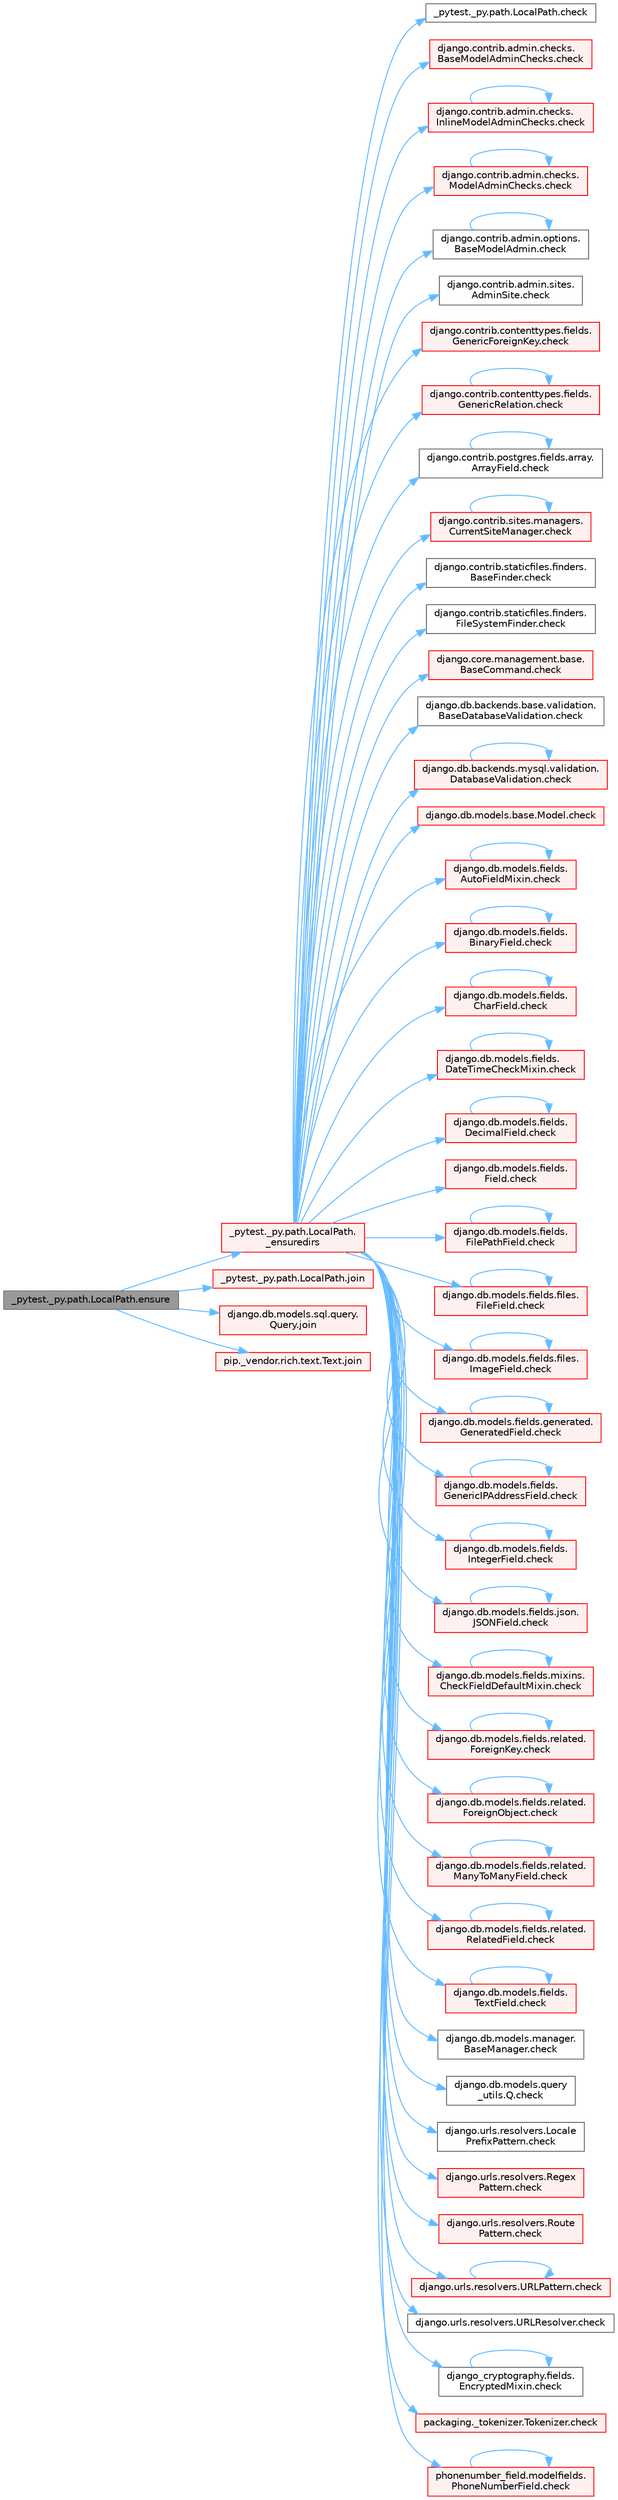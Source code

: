digraph "_pytest._py.path.LocalPath.ensure"
{
 // LATEX_PDF_SIZE
  bgcolor="transparent";
  edge [fontname=Helvetica,fontsize=10,labelfontname=Helvetica,labelfontsize=10];
  node [fontname=Helvetica,fontsize=10,shape=box,height=0.2,width=0.4];
  rankdir="LR";
  Node1 [id="Node000001",label="_pytest._py.path.LocalPath.ensure",height=0.2,width=0.4,color="gray40", fillcolor="grey60", style="filled", fontcolor="black",tooltip=" "];
  Node1 -> Node2 [id="edge1_Node000001_Node000002",color="steelblue1",style="solid",tooltip=" "];
  Node2 [id="Node000002",label="_pytest._py.path.LocalPath.\l_ensuredirs",height=0.2,width=0.4,color="red", fillcolor="#FFF0F0", style="filled",URL="$class__pytest_1_1__py_1_1path_1_1_local_path.html#a0fa56f7616aa9008fbda709b5bd46302",tooltip=" "];
  Node2 -> Node3 [id="edge2_Node000002_Node000003",color="steelblue1",style="solid",tooltip=" "];
  Node3 [id="Node000003",label="_pytest._py.path.LocalPath.check",height=0.2,width=0.4,color="grey40", fillcolor="white", style="filled",URL="$class__pytest_1_1__py_1_1path_1_1_local_path.html#a4b987fb8998938ae4a5f4ed6aebf69ea",tooltip=" "];
  Node2 -> Node4 [id="edge3_Node000002_Node000004",color="steelblue1",style="solid",tooltip=" "];
  Node4 [id="Node000004",label="django.contrib.admin.checks.\lBaseModelAdminChecks.check",height=0.2,width=0.4,color="red", fillcolor="#FFF0F0", style="filled",URL="$classdjango_1_1contrib_1_1admin_1_1checks_1_1_base_model_admin_checks.html#a11595bf2b8d59e96fee553e518494d6d",tooltip=" "];
  Node2 -> Node37 [id="edge4_Node000002_Node000037",color="steelblue1",style="solid",tooltip=" "];
  Node37 [id="Node000037",label="django.contrib.admin.checks.\lInlineModelAdminChecks.check",height=0.2,width=0.4,color="red", fillcolor="#FFF0F0", style="filled",URL="$classdjango_1_1contrib_1_1admin_1_1checks_1_1_inline_model_admin_checks.html#acdf096659f73e5facb970e774e61f7cc",tooltip=" "];
  Node37 -> Node37 [id="edge5_Node000037_Node000037",color="steelblue1",style="solid",tooltip=" "];
  Node2 -> Node46 [id="edge6_Node000002_Node000046",color="steelblue1",style="solid",tooltip=" "];
  Node46 [id="Node000046",label="django.contrib.admin.checks.\lModelAdminChecks.check",height=0.2,width=0.4,color="red", fillcolor="#FFF0F0", style="filled",URL="$classdjango_1_1contrib_1_1admin_1_1checks_1_1_model_admin_checks.html#afedbd9df38a2915eb0a5a9cea0731bc3",tooltip=" "];
  Node46 -> Node46 [id="edge7_Node000046_Node000046",color="steelblue1",style="solid",tooltip=" "];
  Node2 -> Node66 [id="edge8_Node000002_Node000066",color="steelblue1",style="solid",tooltip=" "];
  Node66 [id="Node000066",label="django.contrib.admin.options.\lBaseModelAdmin.check",height=0.2,width=0.4,color="grey40", fillcolor="white", style="filled",URL="$classdjango_1_1contrib_1_1admin_1_1options_1_1_base_model_admin.html#af32f399c528a3e552e7518976cc41a5b",tooltip=" "];
  Node66 -> Node66 [id="edge9_Node000066_Node000066",color="steelblue1",style="solid",tooltip=" "];
  Node2 -> Node67 [id="edge10_Node000002_Node000067",color="steelblue1",style="solid",tooltip=" "];
  Node67 [id="Node000067",label="django.contrib.admin.sites.\lAdminSite.check",height=0.2,width=0.4,color="grey40", fillcolor="white", style="filled",URL="$classdjango_1_1contrib_1_1admin_1_1sites_1_1_admin_site.html#aefedadd8ec4a978001a8182443f0a75e",tooltip=" "];
  Node2 -> Node68 [id="edge11_Node000002_Node000068",color="steelblue1",style="solid",tooltip=" "];
  Node68 [id="Node000068",label="django.contrib.contenttypes.fields.\lGenericForeignKey.check",height=0.2,width=0.4,color="red", fillcolor="#FFF0F0", style="filled",URL="$classdjango_1_1contrib_1_1contenttypes_1_1fields_1_1_generic_foreign_key.html#a825d4540a94bc23ef0ce2a03f4ddb7fc",tooltip=" "];
  Node2 -> Node781 [id="edge12_Node000002_Node000781",color="steelblue1",style="solid",tooltip=" "];
  Node781 [id="Node000781",label="django.contrib.contenttypes.fields.\lGenericRelation.check",height=0.2,width=0.4,color="red", fillcolor="#FFF0F0", style="filled",URL="$classdjango_1_1contrib_1_1contenttypes_1_1fields_1_1_generic_relation.html#a45d009ec3d4930825210c7ec1bc16cac",tooltip=" "];
  Node781 -> Node781 [id="edge13_Node000781_Node000781",color="steelblue1",style="solid",tooltip=" "];
  Node2 -> Node785 [id="edge14_Node000002_Node000785",color="steelblue1",style="solid",tooltip=" "];
  Node785 [id="Node000785",label="django.contrib.postgres.fields.array.\lArrayField.check",height=0.2,width=0.4,color="grey40", fillcolor="white", style="filled",URL="$classdjango_1_1contrib_1_1postgres_1_1fields_1_1array_1_1_array_field.html#a3bfc183c9c8aad5ba35799fd720e9105",tooltip=" "];
  Node785 -> Node785 [id="edge15_Node000785_Node000785",color="steelblue1",style="solid",tooltip=" "];
  Node2 -> Node786 [id="edge16_Node000002_Node000786",color="steelblue1",style="solid",tooltip=" "];
  Node786 [id="Node000786",label="django.contrib.sites.managers.\lCurrentSiteManager.check",height=0.2,width=0.4,color="red", fillcolor="#FFF0F0", style="filled",URL="$classdjango_1_1contrib_1_1sites_1_1managers_1_1_current_site_manager.html#a24104e33647bb4f4a78f9a3b6f815248",tooltip=" "];
  Node786 -> Node786 [id="edge17_Node000786_Node000786",color="steelblue1",style="solid",tooltip=" "];
  Node2 -> Node1475 [id="edge18_Node000002_Node001475",color="steelblue1",style="solid",tooltip=" "];
  Node1475 [id="Node001475",label="django.contrib.staticfiles.finders.\lBaseFinder.check",height=0.2,width=0.4,color="grey40", fillcolor="white", style="filled",URL="$classdjango_1_1contrib_1_1staticfiles_1_1finders_1_1_base_finder.html#ab92c4f7950eea18b75fdb93463b0d29d",tooltip=" "];
  Node2 -> Node1476 [id="edge19_Node000002_Node001476",color="steelblue1",style="solid",tooltip=" "];
  Node1476 [id="Node001476",label="django.contrib.staticfiles.finders.\lFileSystemFinder.check",height=0.2,width=0.4,color="grey40", fillcolor="white", style="filled",URL="$classdjango_1_1contrib_1_1staticfiles_1_1finders_1_1_file_system_finder.html#a709eac9ec46c5e67a0ba159b658dc15a",tooltip=" "];
  Node2 -> Node1477 [id="edge20_Node000002_Node001477",color="steelblue1",style="solid",tooltip=" "];
  Node1477 [id="Node001477",label="django.core.management.base.\lBaseCommand.check",height=0.2,width=0.4,color="red", fillcolor="#FFF0F0", style="filled",URL="$classdjango_1_1core_1_1management_1_1base_1_1_base_command.html#a0ff1b562b3f6e68600b828fce3cf09b6",tooltip=" "];
  Node2 -> Node1478 [id="edge21_Node000002_Node001478",color="steelblue1",style="solid",tooltip=" "];
  Node1478 [id="Node001478",label="django.db.backends.base.validation.\lBaseDatabaseValidation.check",height=0.2,width=0.4,color="grey40", fillcolor="white", style="filled",URL="$classdjango_1_1db_1_1backends_1_1base_1_1validation_1_1_base_database_validation.html#aba603612877c7a309dad634f434bf751",tooltip=" "];
  Node2 -> Node1479 [id="edge22_Node000002_Node001479",color="steelblue1",style="solid",tooltip=" "];
  Node1479 [id="Node001479",label="django.db.backends.mysql.validation.\lDatabaseValidation.check",height=0.2,width=0.4,color="red", fillcolor="#FFF0F0", style="filled",URL="$classdjango_1_1db_1_1backends_1_1mysql_1_1validation_1_1_database_validation.html#ae97ac90b3d18457f080c5eb1c0412d88",tooltip=" "];
  Node1479 -> Node1479 [id="edge23_Node001479_Node001479",color="steelblue1",style="solid",tooltip=" "];
  Node2 -> Node1481 [id="edge24_Node000002_Node001481",color="steelblue1",style="solid",tooltip=" "];
  Node1481 [id="Node001481",label="django.db.models.base.Model.check",height=0.2,width=0.4,color="red", fillcolor="#FFF0F0", style="filled",URL="$classdjango_1_1db_1_1models_1_1base_1_1_model.html#ab2d7ad77a925236e80619ead6c3d7f4b",tooltip=" "];
  Node2 -> Node1501 [id="edge25_Node000002_Node001501",color="steelblue1",style="solid",tooltip=" "];
  Node1501 [id="Node001501",label="django.db.models.fields.\lAutoFieldMixin.check",height=0.2,width=0.4,color="red", fillcolor="#FFF0F0", style="filled",URL="$classdjango_1_1db_1_1models_1_1fields_1_1_auto_field_mixin.html#a85eb07224cb0ac2d36fbd60bca546bef",tooltip=" "];
  Node1501 -> Node1501 [id="edge26_Node001501_Node001501",color="steelblue1",style="solid",tooltip=" "];
  Node2 -> Node1504 [id="edge27_Node000002_Node001504",color="steelblue1",style="solid",tooltip=" "];
  Node1504 [id="Node001504",label="django.db.models.fields.\lBinaryField.check",height=0.2,width=0.4,color="red", fillcolor="#FFF0F0", style="filled",URL="$classdjango_1_1db_1_1models_1_1fields_1_1_binary_field.html#a51c981fa6aa2a2e1d4efcfa766673646",tooltip=" "];
  Node1504 -> Node1504 [id="edge28_Node001504_Node001504",color="steelblue1",style="solid",tooltip=" "];
  Node2 -> Node1506 [id="edge29_Node000002_Node001506",color="steelblue1",style="solid",tooltip=" "];
  Node1506 [id="Node001506",label="django.db.models.fields.\lCharField.check",height=0.2,width=0.4,color="red", fillcolor="#FFF0F0", style="filled",URL="$classdjango_1_1db_1_1models_1_1fields_1_1_char_field.html#a0eb18a4df8ce40930eb724339c6441b0",tooltip=" "];
  Node1506 -> Node1506 [id="edge30_Node001506_Node001506",color="steelblue1",style="solid",tooltip=" "];
  Node2 -> Node1510 [id="edge31_Node000002_Node001510",color="steelblue1",style="solid",tooltip=" "];
  Node1510 [id="Node001510",label="django.db.models.fields.\lDateTimeCheckMixin.check",height=0.2,width=0.4,color="red", fillcolor="#FFF0F0", style="filled",URL="$classdjango_1_1db_1_1models_1_1fields_1_1_date_time_check_mixin.html#ab7287b8bf80b28f6f50dec25d9a67a3a",tooltip=" "];
  Node1510 -> Node1510 [id="edge32_Node001510_Node001510",color="steelblue1",style="solid",tooltip=" "];
  Node2 -> Node1520 [id="edge33_Node000002_Node001520",color="steelblue1",style="solid",tooltip=" "];
  Node1520 [id="Node001520",label="django.db.models.fields.\lDecimalField.check",height=0.2,width=0.4,color="red", fillcolor="#FFF0F0", style="filled",URL="$classdjango_1_1db_1_1models_1_1fields_1_1_decimal_field.html#ab3ffc1695661a8734c24c28af00b6069",tooltip=" "];
  Node1520 -> Node1520 [id="edge34_Node001520_Node001520",color="steelblue1",style="solid",tooltip=" "];
  Node2 -> Node1524 [id="edge35_Node000002_Node001524",color="steelblue1",style="solid",tooltip=" "];
  Node1524 [id="Node001524",label="django.db.models.fields.\lField.check",height=0.2,width=0.4,color="red", fillcolor="#FFF0F0", style="filled",URL="$classdjango_1_1db_1_1models_1_1fields_1_1_field.html#ad2ebd34e73f0b1ff16ba6b6f155633ac",tooltip=" "];
  Node2 -> Node1551 [id="edge36_Node000002_Node001551",color="steelblue1",style="solid",tooltip=" "];
  Node1551 [id="Node001551",label="django.db.models.fields.\lFilePathField.check",height=0.2,width=0.4,color="red", fillcolor="#FFF0F0", style="filled",URL="$classdjango_1_1db_1_1models_1_1fields_1_1_file_path_field.html#acc2e0785469b1e3140219b0c9a195afb",tooltip=" "];
  Node1551 -> Node1551 [id="edge37_Node001551_Node001551",color="steelblue1",style="solid",tooltip=" "];
  Node2 -> Node1553 [id="edge38_Node000002_Node001553",color="steelblue1",style="solid",tooltip=" "];
  Node1553 [id="Node001553",label="django.db.models.fields.files.\lFileField.check",height=0.2,width=0.4,color="red", fillcolor="#FFF0F0", style="filled",URL="$classdjango_1_1db_1_1models_1_1fields_1_1files_1_1_file_field.html#a8922e0bff68bd802386352a5fccd8a85",tooltip=" "];
  Node1553 -> Node1553 [id="edge39_Node001553_Node001553",color="steelblue1",style="solid",tooltip=" "];
  Node2 -> Node1555 [id="edge40_Node000002_Node001555",color="steelblue1",style="solid",tooltip=" "];
  Node1555 [id="Node001555",label="django.db.models.fields.files.\lImageField.check",height=0.2,width=0.4,color="red", fillcolor="#FFF0F0", style="filled",URL="$classdjango_1_1db_1_1models_1_1fields_1_1files_1_1_image_field.html#a6e057f35358dcae72cbc468e58477f82",tooltip=" "];
  Node1555 -> Node1555 [id="edge41_Node001555_Node001555",color="steelblue1",style="solid",tooltip=" "];
  Node2 -> Node1557 [id="edge42_Node000002_Node001557",color="steelblue1",style="solid",tooltip=" "];
  Node1557 [id="Node001557",label="django.db.models.fields.generated.\lGeneratedField.check",height=0.2,width=0.4,color="red", fillcolor="#FFF0F0", style="filled",URL="$classdjango_1_1db_1_1models_1_1fields_1_1generated_1_1_generated_field.html#a17dcd0f6d6580cb5f6417d8730312ad6",tooltip=" "];
  Node1557 -> Node1557 [id="edge43_Node001557_Node001557",color="steelblue1",style="solid",tooltip=" "];
  Node2 -> Node1564 [id="edge44_Node000002_Node001564",color="steelblue1",style="solid",tooltip=" "];
  Node1564 [id="Node001564",label="django.db.models.fields.\lGenericIPAddressField.check",height=0.2,width=0.4,color="red", fillcolor="#FFF0F0", style="filled",URL="$classdjango_1_1db_1_1models_1_1fields_1_1_generic_i_p_address_field.html#af73879f6f7868b661fe27d031849cbfb",tooltip=" "];
  Node1564 -> Node1564 [id="edge45_Node001564_Node001564",color="steelblue1",style="solid",tooltip=" "];
  Node2 -> Node1566 [id="edge46_Node000002_Node001566",color="steelblue1",style="solid",tooltip=" "];
  Node1566 [id="Node001566",label="django.db.models.fields.\lIntegerField.check",height=0.2,width=0.4,color="red", fillcolor="#FFF0F0", style="filled",URL="$classdjango_1_1db_1_1models_1_1fields_1_1_integer_field.html#a5e5ba3fdfa77ed60312a7d653c18646c",tooltip=" "];
  Node1566 -> Node1566 [id="edge47_Node001566_Node001566",color="steelblue1",style="solid",tooltip=" "];
  Node2 -> Node1568 [id="edge48_Node000002_Node001568",color="steelblue1",style="solid",tooltip=" "];
  Node1568 [id="Node001568",label="django.db.models.fields.json.\lJSONField.check",height=0.2,width=0.4,color="red", fillcolor="#FFF0F0", style="filled",URL="$classdjango_1_1db_1_1models_1_1fields_1_1json_1_1_j_s_o_n_field.html#a3e212f8702c9959a9043f962509472b4",tooltip=" "];
  Node1568 -> Node1568 [id="edge49_Node001568_Node001568",color="steelblue1",style="solid",tooltip=" "];
  Node2 -> Node1569 [id="edge50_Node000002_Node001569",color="steelblue1",style="solid",tooltip=" "];
  Node1569 [id="Node001569",label="django.db.models.fields.mixins.\lCheckFieldDefaultMixin.check",height=0.2,width=0.4,color="red", fillcolor="#FFF0F0", style="filled",URL="$classdjango_1_1db_1_1models_1_1fields_1_1mixins_1_1_check_field_default_mixin.html#a60e678d87f918980b2665c9586ac6e30",tooltip=" "];
  Node1569 -> Node1569 [id="edge51_Node001569_Node001569",color="steelblue1",style="solid",tooltip=" "];
  Node2 -> Node1571 [id="edge52_Node000002_Node001571",color="steelblue1",style="solid",tooltip=" "];
  Node1571 [id="Node001571",label="django.db.models.fields.related.\lForeignKey.check",height=0.2,width=0.4,color="red", fillcolor="#FFF0F0", style="filled",URL="$classdjango_1_1db_1_1models_1_1fields_1_1related_1_1_foreign_key.html#a4f1f9779dfed8a2ecc2ef8e7c763ac2e",tooltip=" "];
  Node1571 -> Node1571 [id="edge53_Node001571_Node001571",color="steelblue1",style="solid",tooltip=" "];
  Node2 -> Node1577 [id="edge54_Node000002_Node001577",color="steelblue1",style="solid",tooltip=" "];
  Node1577 [id="Node001577",label="django.db.models.fields.related.\lForeignObject.check",height=0.2,width=0.4,color="red", fillcolor="#FFF0F0", style="filled",URL="$classdjango_1_1db_1_1models_1_1fields_1_1related_1_1_foreign_object.html#a3f86b34db6a0c837940fd06a738f8874",tooltip=" "];
  Node1577 -> Node1577 [id="edge55_Node001577_Node001577",color="steelblue1",style="solid",tooltip=" "];
  Node2 -> Node1585 [id="edge56_Node000002_Node001585",color="steelblue1",style="solid",tooltip=" "];
  Node1585 [id="Node001585",label="django.db.models.fields.related.\lManyToManyField.check",height=0.2,width=0.4,color="red", fillcolor="#FFF0F0", style="filled",URL="$classdjango_1_1db_1_1models_1_1fields_1_1related_1_1_many_to_many_field.html#a27fb55abc0248b438349aaff84762a70",tooltip=" "];
  Node1585 -> Node1585 [id="edge57_Node001585_Node001585",color="steelblue1",style="solid",tooltip=" "];
  Node2 -> Node1589 [id="edge58_Node000002_Node001589",color="steelblue1",style="solid",tooltip=" "];
  Node1589 [id="Node001589",label="django.db.models.fields.related.\lRelatedField.check",height=0.2,width=0.4,color="red", fillcolor="#FFF0F0", style="filled",URL="$classdjango_1_1db_1_1models_1_1fields_1_1related_1_1_related_field.html#a0a6b770cf843d11a02a7eb2ed80bc434",tooltip=" "];
  Node1589 -> Node1589 [id="edge59_Node001589_Node001589",color="steelblue1",style="solid",tooltip=" "];
  Node2 -> Node1596 [id="edge60_Node000002_Node001596",color="steelblue1",style="solid",tooltip=" "];
  Node1596 [id="Node001596",label="django.db.models.fields.\lTextField.check",height=0.2,width=0.4,color="red", fillcolor="#FFF0F0", style="filled",URL="$classdjango_1_1db_1_1models_1_1fields_1_1_text_field.html#abe02a845bc6d9a80ecb48a81aa75eab2",tooltip=" "];
  Node1596 -> Node1596 [id="edge61_Node001596_Node001596",color="steelblue1",style="solid",tooltip=" "];
  Node2 -> Node1597 [id="edge62_Node000002_Node001597",color="steelblue1",style="solid",tooltip=" "];
  Node1597 [id="Node001597",label="django.db.models.manager.\lBaseManager.check",height=0.2,width=0.4,color="grey40", fillcolor="white", style="filled",URL="$classdjango_1_1db_1_1models_1_1manager_1_1_base_manager.html#a75e1657d2a4fa327ea1abadb6fd8fecc",tooltip=" "];
  Node2 -> Node1598 [id="edge63_Node000002_Node001598",color="steelblue1",style="solid",tooltip=" "];
  Node1598 [id="Node001598",label="django.db.models.query\l_utils.Q.check",height=0.2,width=0.4,color="grey40", fillcolor="white", style="filled",URL="$classdjango_1_1db_1_1models_1_1query__utils_1_1_q.html#a4636baa2ce17e41774ff3dbc101b8282",tooltip=" "];
  Node2 -> Node1599 [id="edge64_Node000002_Node001599",color="steelblue1",style="solid",tooltip=" "];
  Node1599 [id="Node001599",label="django.urls.resolvers.Locale\lPrefixPattern.check",height=0.2,width=0.4,color="grey40", fillcolor="white", style="filled",URL="$classdjango_1_1urls_1_1resolvers_1_1_locale_prefix_pattern.html#a06418738c03259aa6002067b414f0a88",tooltip=" "];
  Node2 -> Node1600 [id="edge65_Node000002_Node001600",color="steelblue1",style="solid",tooltip=" "];
  Node1600 [id="Node001600",label="django.urls.resolvers.Regex\lPattern.check",height=0.2,width=0.4,color="red", fillcolor="#FFF0F0", style="filled",URL="$classdjango_1_1urls_1_1resolvers_1_1_regex_pattern.html#a4fb074a83e87154e285b43ad16965c9d",tooltip=" "];
  Node2 -> Node2292 [id="edge66_Node000002_Node002292",color="steelblue1",style="solid",tooltip=" "];
  Node2292 [id="Node002292",label="django.urls.resolvers.Route\lPattern.check",height=0.2,width=0.4,color="red", fillcolor="#FFF0F0", style="filled",URL="$classdjango_1_1urls_1_1resolvers_1_1_route_pattern.html#a4445d301d14d0624b8cba76ba19cdc4b",tooltip=" "];
  Node2 -> Node2305 [id="edge67_Node000002_Node002305",color="steelblue1",style="solid",tooltip=" "];
  Node2305 [id="Node002305",label="django.urls.resolvers.URLPattern.check",height=0.2,width=0.4,color="red", fillcolor="#FFF0F0", style="filled",URL="$classdjango_1_1urls_1_1resolvers_1_1_u_r_l_pattern.html#a4d4705923e8b068322a7a15f12eaf4aa",tooltip=" "];
  Node2305 -> Node2305 [id="edge68_Node002305_Node002305",color="steelblue1",style="solid",tooltip=" "];
  Node2 -> Node2308 [id="edge69_Node000002_Node002308",color="steelblue1",style="solid",tooltip=" "];
  Node2308 [id="Node002308",label="django.urls.resolvers.URLResolver.check",height=0.2,width=0.4,color="grey40", fillcolor="white", style="filled",URL="$classdjango_1_1urls_1_1resolvers_1_1_u_r_l_resolver.html#ab0c33dbdff04531eb2b71f1115269b0f",tooltip=" "];
  Node2 -> Node2309 [id="edge70_Node000002_Node002309",color="steelblue1",style="solid",tooltip=" "];
  Node2309 [id="Node002309",label="django_cryptography.fields.\lEncryptedMixin.check",height=0.2,width=0.4,color="grey40", fillcolor="white", style="filled",URL="$classdjango__cryptography_1_1fields_1_1_encrypted_mixin.html#a219e223264de8166159246d82955b0c9",tooltip=" "];
  Node2309 -> Node2309 [id="edge71_Node002309_Node002309",color="steelblue1",style="solid",tooltip=" "];
  Node2 -> Node2310 [id="edge72_Node000002_Node002310",color="steelblue1",style="solid",tooltip=" "];
  Node2310 [id="Node002310",label="packaging._tokenizer.Tokenizer.check",height=0.2,width=0.4,color="red", fillcolor="#FFF0F0", style="filled",URL="$classpackaging_1_1__tokenizer_1_1_tokenizer.html#a6c4529c0615ee80330bf28db87789ab6",tooltip=" "];
  Node2 -> Node2311 [id="edge73_Node000002_Node002311",color="steelblue1",style="solid",tooltip=" "];
  Node2311 [id="Node002311",label="phonenumber_field.modelfields.\lPhoneNumberField.check",height=0.2,width=0.4,color="red", fillcolor="#FFF0F0", style="filled",URL="$classphonenumber__field_1_1modelfields_1_1_phone_number_field.html#a0f2d047d51bc0003090ca57a3f024ab4",tooltip=" "];
  Node2311 -> Node2311 [id="edge74_Node002311_Node002311",color="steelblue1",style="solid",tooltip=" "];
  Node1 -> Node1232 [id="edge75_Node000001_Node001232",color="steelblue1",style="solid",tooltip=" "];
  Node1232 [id="Node001232",label="_pytest._py.path.LocalPath.join",height=0.2,width=0.4,color="red", fillcolor="#FFF0F0", style="filled",URL="$class__pytest_1_1__py_1_1path_1_1_local_path.html#a6be3338a27ff92bdb40fa2d895a8e88b",tooltip=" "];
  Node1 -> Node1233 [id="edge76_Node000001_Node001233",color="steelblue1",style="solid",tooltip=" "];
  Node1233 [id="Node001233",label="django.db.models.sql.query.\lQuery.join",height=0.2,width=0.4,color="red", fillcolor="#FFF0F0", style="filled",URL="$classdjango_1_1db_1_1models_1_1sql_1_1query_1_1_query.html#ad1e4ff04f904de18473d47f5473572fd",tooltip=" "];
  Node1 -> Node1236 [id="edge77_Node000001_Node001236",color="steelblue1",style="solid",tooltip=" "];
  Node1236 [id="Node001236",label="pip._vendor.rich.text.Text.join",height=0.2,width=0.4,color="red", fillcolor="#FFF0F0", style="filled",URL="$classpip_1_1__vendor_1_1rich_1_1text_1_1_text.html#a13db0a07a8a0fc184cf4f86e6f8981c7",tooltip=" "];
}
